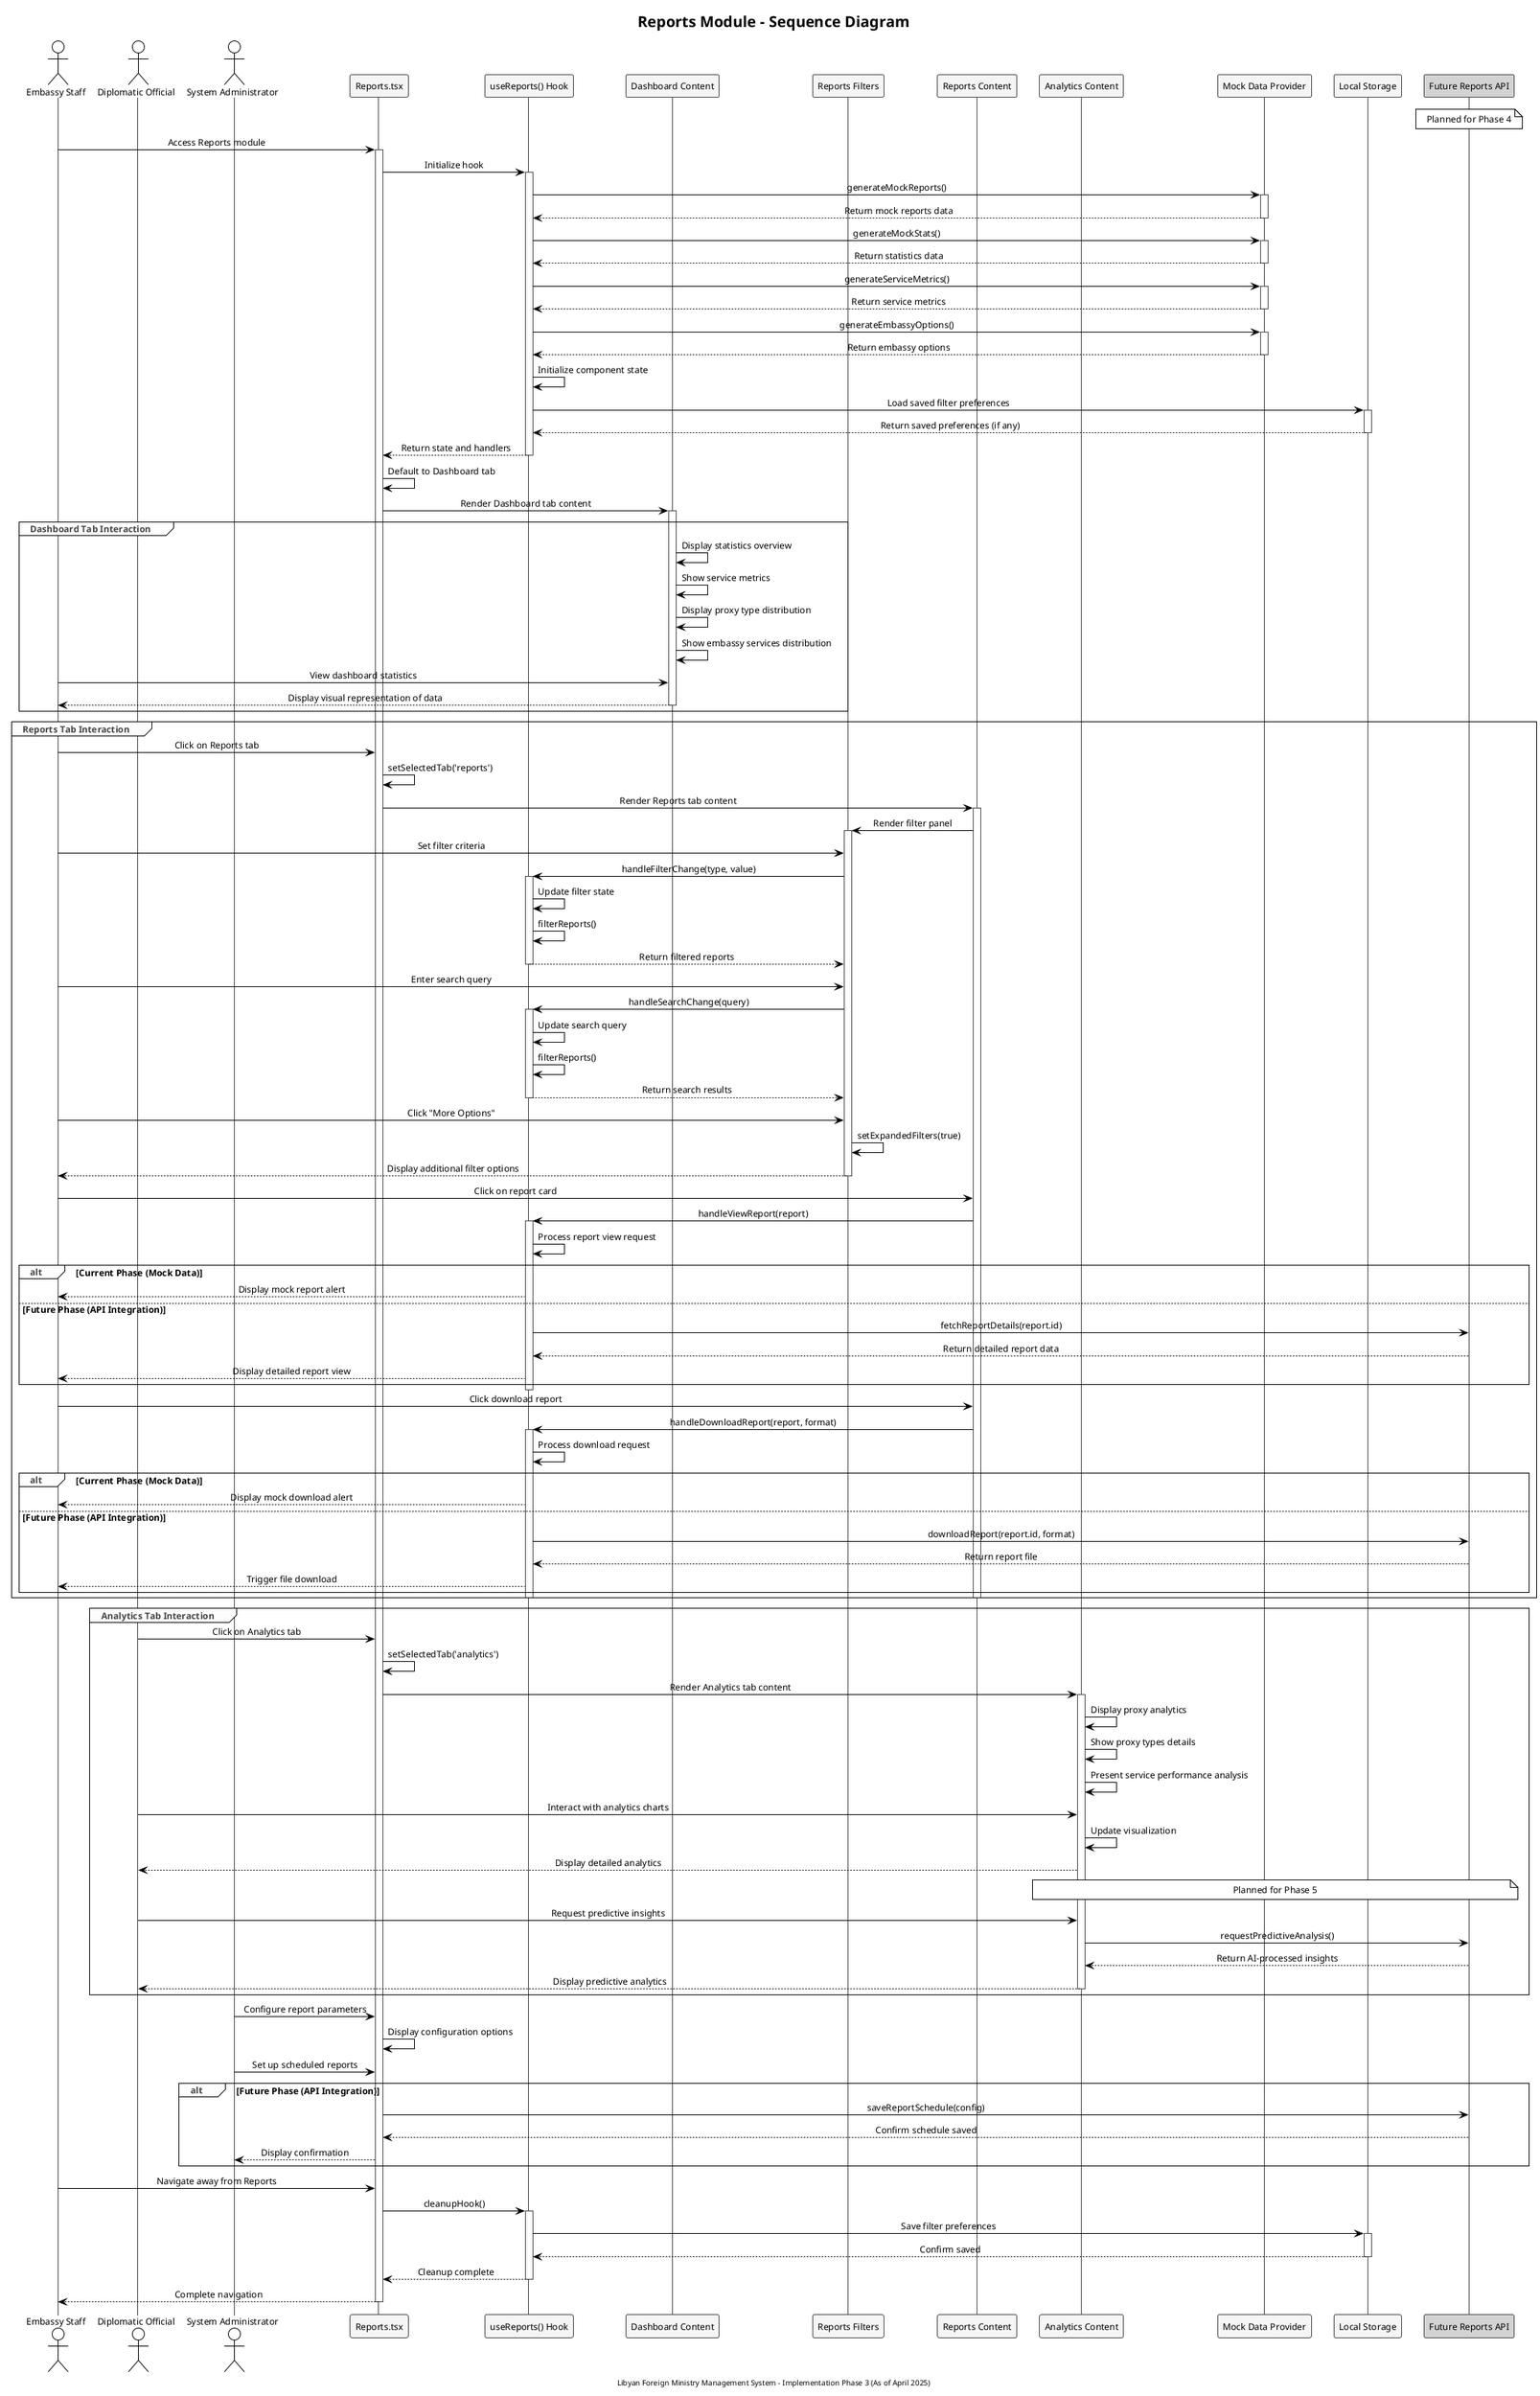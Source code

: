 @startuml "Libyan Foreign Ministry Management System - Reports Sequence"

' Theme and styling configuration
!theme plain
skinparam BackgroundColor white
skinparam ParticipantBackgroundColor #F5F5F5
skinparam SequenceBoxBackgroundColor #FEFEFE
skinparam SequenceGroupBackgroundColor #FDFDFD
skinparam SequenceGroupHeaderFontColor #444444
skinparam ParticipantBorderColor #444444
skinparam SequenceLifeLineBorderColor #444444
skinparam TitleFontSize 20
skinparam DefaultFontSize 12
skinparam DefaultTextAlignment center
skinparam shadowing false

title "Reports Module - Sequence Diagram"

' Define Participants
actor "Embassy Staff" as staff
actor "Diplomatic Official" as official
actor "System Administrator" as admin
participant "Reports.tsx" as reports
participant "useReports() Hook" as useReports
participant "Dashboard Content" as dashboard
participant "Reports Filters" as filters
participant "Reports Content" as reportsContent
participant "Analytics Content" as analytics
participant "Mock Data Provider" as mockData
participant "Local Storage" as localStorage
participant "Future Reports API" as api #lightgrey
note over api: Planned for Phase 4

' Authentication sequence (simplified)
staff -> reports : Access Reports module
activate reports
reports -> useReports : Initialize hook
activate useReports

' Data initialization
useReports -> mockData : generateMockReports()
activate mockData
mockData --> useReports : Return mock reports data
deactivate mockData

useReports -> mockData : generateMockStats()
activate mockData
mockData --> useReports : Return statistics data
deactivate mockData

useReports -> mockData : generateServiceMetrics()
activate mockData
mockData --> useReports : Return service metrics
deactivate mockData

useReports -> mockData : generateEmbassyOptions()
activate mockData
mockData --> useReports : Return embassy options
deactivate mockData

' Initialize state with data
useReports -> useReports : Initialize component state
useReports -> localStorage : Load saved filter preferences
activate localStorage
localStorage --> useReports : Return saved preferences (if any)
deactivate localStorage

' Return data to main component
useReports --> reports : Return state and handlers
deactivate useReports

' Tab selection
reports -> reports : Default to Dashboard tab
reports -> dashboard : Render Dashboard tab content
activate dashboard

group Dashboard Tab Interaction
    dashboard -> dashboard : Display statistics overview
    dashboard -> dashboard : Show service metrics
    dashboard -> dashboard : Display proxy type distribution
    dashboard -> dashboard : Show embassy services distribution
    
    staff -> dashboard : View dashboard statistics
    dashboard --> staff : Display visual representation of data
    deactivate dashboard
end

group Reports Tab Interaction
    staff -> reports : Click on Reports tab
    reports -> reports : setSelectedTab('reports')
    reports -> reportsContent : Render Reports tab content
    activate reportsContent
    
    reportsContent -> filters : Render filter panel
    activate filters
    
    ' Filter interaction
    staff -> filters : Set filter criteria
    filters -> useReports : handleFilterChange(type, value)
    activate useReports
    useReports -> useReports : Update filter state
    useReports -> useReports : filterReports()
    useReports --> filters : Return filtered reports
    deactivate useReports
    
    ' Search interaction
    staff -> filters : Enter search query
    filters -> useReports : handleSearchChange(query)
    activate useReports
    useReports -> useReports : Update search query
    useReports -> useReports : filterReports()
    useReports --> filters : Return search results
    deactivate useReports
    
    ' Expand filters
    staff -> filters : Click "More Options"
    filters -> filters : setExpandedFilters(true)
    filters --> staff : Display additional filter options
    deactivate filters
    
    ' Report interaction
    staff -> reportsContent : Click on report card
    reportsContent -> useReports : handleViewReport(report)
    activate useReports
    useReports -> useReports : Process report view request
    alt Current Phase (Mock Data)
        useReports --> staff : Display mock report alert
    else Future Phase (API Integration)
        useReports -> api : fetchReportDetails(report.id)
        api --> useReports : Return detailed report data
        useReports --> staff : Display detailed report view
    end
    deactivate useReports
    
    ' Download report
    staff -> reportsContent : Click download report
    reportsContent -> useReports : handleDownloadReport(report, format)
    activate useReports
    useReports -> useReports : Process download request
    alt Current Phase (Mock Data)
        useReports --> staff : Display mock download alert
    else Future Phase (API Integration)
        useReports -> api : downloadReport(report.id, format)
        api --> useReports : Return report file
        useReports --> staff : Trigger file download
    end
    deactivate useReports
    deactivate reportsContent
end

group Analytics Tab Interaction
    official -> reports : Click on Analytics tab
    reports -> reports : setSelectedTab('analytics')
    reports -> analytics : Render Analytics tab content
    activate analytics
    
    analytics -> analytics : Display proxy analytics
    analytics -> analytics : Show proxy types details
    analytics -> analytics : Present service performance analysis
    
    ' View specific analysis
    official -> analytics : Interact with analytics charts
    analytics -> analytics : Update visualization
    analytics --> official : Display detailed analytics
    
    ' Future AI-powered insights
    note over analytics, api: Planned for Phase 5
    official -> analytics : Request predictive insights
    analytics -> api : requestPredictiveAnalysis()
    api --> analytics : Return AI-processed insights
    analytics --> official : Display predictive analytics
    deactivate analytics
end

' Administrative actions
admin -> reports : Configure report parameters
reports -> reports : Display configuration options
admin -> reports : Set up scheduled reports
alt Future Phase (API Integration)
    reports -> api : saveReportSchedule(config)
    api --> reports : Confirm schedule saved
    reports --> admin : Display confirmation
end

' Save preferences before leaving
staff -> reports : Navigate away from Reports
reports -> useReports : cleanupHook()
activate useReports
useReports -> localStorage : Save filter preferences
activate localStorage
localStorage --> useReports : Confirm saved
deactivate localStorage
useReports --> reports : Cleanup complete
deactivate useReports
reports --> staff : Complete navigation
deactivate reports

footer "Libyan Foreign Ministry Management System - Implementation Phase 3 (As of April 2025)"

@enduml